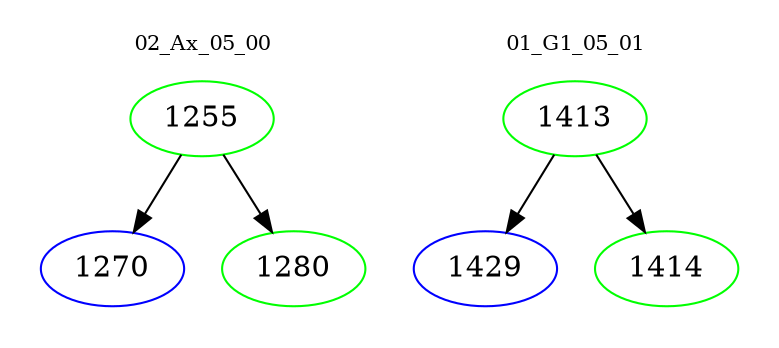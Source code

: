 digraph{
subgraph cluster_0 {
color = white
label = "02_Ax_05_00";
fontsize=10;
T0_1255 [label="1255", color="green"]
T0_1255 -> T0_1270 [color="black"]
T0_1270 [label="1270", color="blue"]
T0_1255 -> T0_1280 [color="black"]
T0_1280 [label="1280", color="green"]
}
subgraph cluster_1 {
color = white
label = "01_G1_05_01";
fontsize=10;
T1_1413 [label="1413", color="green"]
T1_1413 -> T1_1429 [color="black"]
T1_1429 [label="1429", color="blue"]
T1_1413 -> T1_1414 [color="black"]
T1_1414 [label="1414", color="green"]
}
}
